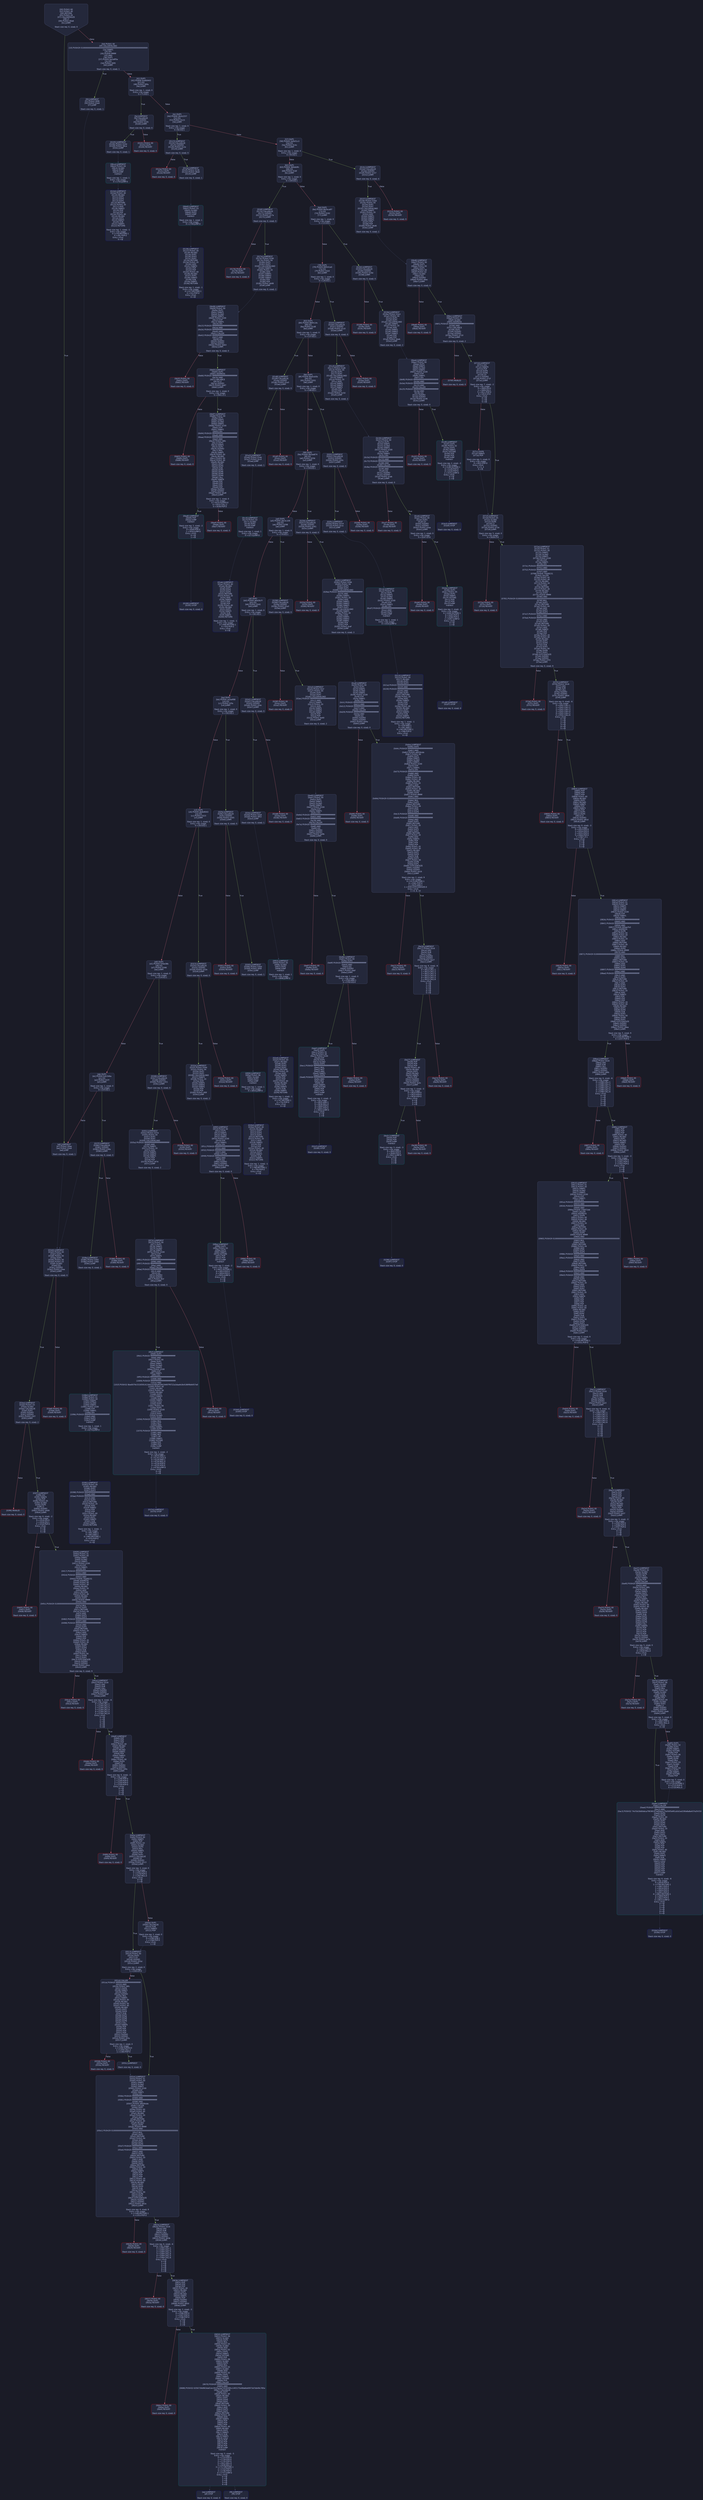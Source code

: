 digraph G {
    node [shape=box, style="filled, rounded", color="#565f89", fontcolor="#c0caf5", fontname="Helvetica", fillcolor="#24283b"];
    edge [color="#414868", fontcolor="#c0caf5", fontname="Helvetica"];
    bgcolor="#1a1b26";
    0 [ label = "[00] PUSH1 60
[02] PUSH1 40
[04] MSTORE
[05] PUSH1 04
[07] CALLDATASIZE
[08] LT
[09] PUSH2 00e6
[0c] JUMPI

Stack size req: 0, sizeΔ: 0
" shape = invhouse]
    1 [ label = "[0d] PUSH1 00
[0f] CALLDATALOAD
[10] PUSH29 0100000000000000000000000000000000000000000000000000000000
[2e] SWAP1
[2f] DIV
[30] PUSH4 ffffffff
[35] AND
[36] DUP1
[37] PUSH4 0a1e9f5e
[3c] EQ
[3d] PUSH2 00f0
[40] JUMPI

Stack size req: 0, sizeΔ: 1
"]
    2 [ label = "[41] DUP1
[42] PUSH4 0cb60443
[47] EQ
[48] PUSH2 00fa
[4b] JUMPI

Stack size req: 1, sizeΔ: 0
Entry->Op usage:
	0->71:EQ:1
"]
    3 [ label = "[4c] DUP1
[4d] PUSH4 26cb2257
[52] EQ
[53] PUSH2 0123
[56] JUMPI

Stack size req: 1, sizeΔ: 0
Entry->Op usage:
	0->82:EQ:1
"]
    4 [ label = "[57] DUP1
[58] PUSH4 2a5b51c3
[5d] EQ
[5e] PUSH2 014c
[61] JUMPI

Stack size req: 1, sizeΔ: 0
Entry->Op usage:
	0->93:EQ:1
"]
    5 [ label = "[62] DUP1
[63] PUSH4 384db9fc
[68] EQ
[69] PUSH2 016f
[6c] JUMPI

Stack size req: 1, sizeΔ: 0
Entry->Op usage:
	0->104:EQ:1
"]
    6 [ label = "[6d] DUP1
[6e] PUSH4 662bca97
[73] EQ
[74] PUSH2 0192
[77] JUMPI

Stack size req: 1, sizeΔ: 0
Entry->Op usage:
	0->115:EQ:1
"]
    7 [ label = "[78] DUP1
[79] PUSH4 6f6541e0
[7e] EQ
[7f] PUSH2 01b5
[82] JUMPI

Stack size req: 1, sizeΔ: 0
Entry->Op usage:
	0->126:EQ:1
"]
    8 [ label = "[83] DUP1
[84] PUSH4 880fc14c
[89] EQ
[8a] PUSH2 01d8
[8d] JUMPI

Stack size req: 1, sizeΔ: 0
Entry->Op usage:
	0->137:EQ:1
"]
    9 [ label = "[8e] DUP1
[8f] PUSH4 8da5cb5b
[94] EQ
[95] PUSH2 0201
[98] JUMPI

Stack size req: 1, sizeΔ: 0
Entry->Op usage:
	0->148:EQ:1
"]
    10 [ label = "[99] DUP1
[9a] PUSH4 992ee874
[9f] EQ
[a0] PUSH2 0256
[a3] JUMPI

Stack size req: 1, sizeΔ: 0
Entry->Op usage:
	0->159:EQ:1
"]
    11 [ label = "[a4] DUP1
[a5] PUSH4 a923c109
[aa] EQ
[ab] PUSH2 0298
[ae] JUMPI

Stack size req: 1, sizeΔ: 0
Entry->Op usage:
	0->170:EQ:1
"]
    12 [ label = "[af] DUP1
[b0] PUSH4 afbd3b7f
[b5] EQ
[b6] PUSH2 02d1
[b9] JUMPI

Stack size req: 1, sizeΔ: 0
Entry->Op usage:
	0->181:EQ:1
"]
    13 [ label = "[ba] DUP1
[bb] PUSH4 c42edf88
[c0] EQ
[c1] PUSH2 02fa
[c4] JUMPI

Stack size req: 1, sizeΔ: 0
Entry->Op usage:
	0->192:EQ:1
"]
    14 [ label = "[c5] DUP1
[c6] PUSH4 db8e9043
[cb] EQ
[cc] PUSH2 0323
[cf] JUMPI

Stack size req: 1, sizeΔ: 0
Entry->Op usage:
	0->203:EQ:1
"]
    15 [ label = "[d0] DUP1
[d1] PUSH4 f2fde38b
[d6] EQ
[d7] PUSH2 0346
[da] JUMPI

Stack size req: 1, sizeΔ: 0
Entry->Op usage:
	0->214:EQ:1
"]
    16 [ label = "[db] DUP1
[dc] PUSH4 fc0c546a
[e1] EQ
[e2] PUSH2 037f
[e5] JUMPI

Stack size req: 1, sizeΔ: 0
Entry->Op usage:
	0->225:EQ:1
"]
    17 [ label = "[e6] JUMPDEST
[e7] PUSH2 00ee
[ea] PUSH2 03d4
[ed] JUMP

Stack size req: 0, sizeΔ: 1
"]
    18 [ label = "[ee] JUMPDEST
[ef] STOP

Stack size req: 0, sizeΔ: 0
" color = "darkblue"]
    19 [ label = "[f0] JUMPDEST
[f1] PUSH2 00f8
[f4] PUSH2 03d4
[f7] JUMP

Stack size req: 0, sizeΔ: 1
"]
    20 [ label = "[f8] JUMPDEST
[f9] STOP

Stack size req: 0, sizeΔ: 0
" color = "darkblue"]
    21 [ label = "[fa] JUMPDEST
[fb] CALLVALUE
[fc] ISZERO
[fd] PUSH2 0105
[0100] JUMPI

Stack size req: 0, sizeΔ: 0
"]
    22 [ label = "[0101] PUSH1 00
[0103] DUP1
[0104] REVERT

Stack size req: 0, sizeΔ: 0
" color = "red"]
    23 [ label = "[0105] JUMPDEST
[0106] PUSH2 010d
[0109] PUSH2 06ca
[010c] JUMP

Stack size req: 0, sizeΔ: 1
"]
    24 [ label = "[010d] JUMPDEST
[010e] PUSH1 40
[0110] MLOAD
[0111] DUP1
[0112] DUP3
[0113] DUP2
[0114] MSTORE
[0115] PUSH1 20
[0117] ADD
[0118] SWAP2
[0119] POP
[011a] POP
[011b] PUSH1 40
[011d] MLOAD
[011e] DUP1
[011f] SWAP2
[0120] SUB
[0121] SWAP1
[0122] RETURN

Stack size req: 1, sizeΔ: -1
Entry->Op usage:
	0->276:MSTORE:1
	0->281:POP:0
Entry->Exit:
	0->😵
" color = "darkblue"]
    25 [ label = "[0123] JUMPDEST
[0124] CALLVALUE
[0125] ISZERO
[0126] PUSH2 012e
[0129] JUMPI

Stack size req: 0, sizeΔ: 0
"]
    26 [ label = "[012a] PUSH1 00
[012c] DUP1
[012d] REVERT

Stack size req: 0, sizeΔ: 0
" color = "red"]
    27 [ label = "[012e] JUMPDEST
[012f] PUSH2 0136
[0132] PUSH2 06d0
[0135] JUMP

Stack size req: 0, sizeΔ: 1
"]
    28 [ label = "[0136] JUMPDEST
[0137] PUSH1 40
[0139] MLOAD
[013a] DUP1
[013b] DUP3
[013c] DUP2
[013d] MSTORE
[013e] PUSH1 20
[0140] ADD
[0141] SWAP2
[0142] POP
[0143] POP
[0144] PUSH1 40
[0146] MLOAD
[0147] DUP1
[0148] SWAP2
[0149] SUB
[014a] SWAP1
[014b] RETURN

Stack size req: 1, sizeΔ: -1
Entry->Op usage:
	0->317:MSTORE:1
	0->322:POP:0
Entry->Exit:
	0->😵
" color = "darkblue"]
    29 [ label = "[014c] JUMPDEST
[014d] CALLVALUE
[014e] ISZERO
[014f] PUSH2 0157
[0152] JUMPI

Stack size req: 0, sizeΔ: 0
"]
    30 [ label = "[0153] PUSH1 00
[0155] DUP1
[0156] REVERT

Stack size req: 0, sizeΔ: 0
" color = "red"]
    31 [ label = "[0157] JUMPDEST
[0158] PUSH2 016d
[015b] PUSH1 04
[015d] DUP1
[015e] DUP1
[015f] CALLDATALOAD
[0160] SWAP1
[0161] PUSH1 20
[0163] ADD
[0164] SWAP1
[0165] SWAP2
[0166] SWAP1
[0167] POP
[0168] POP
[0169] PUSH2 06d6
[016c] JUMP

Stack size req: 0, sizeΔ: 2
"]
    32 [ label = "[016d] JUMPDEST
[016e] STOP

Stack size req: 0, sizeΔ: 0
" color = "darkblue"]
    33 [ label = "[016f] JUMPDEST
[0170] CALLVALUE
[0171] ISZERO
[0172] PUSH2 017a
[0175] JUMPI

Stack size req: 0, sizeΔ: 0
"]
    34 [ label = "[0176] PUSH1 00
[0178] DUP1
[0179] REVERT

Stack size req: 0, sizeΔ: 0
" color = "red"]
    35 [ label = "[017a] JUMPDEST
[017b] PUSH2 0190
[017e] PUSH1 04
[0180] DUP1
[0181] DUP1
[0182] CALLDATALOAD
[0183] SWAP1
[0184] PUSH1 20
[0186] ADD
[0187] SWAP1
[0188] SWAP2
[0189] SWAP1
[018a] POP
[018b] POP
[018c] PUSH2 0b08
[018f] JUMP

Stack size req: 0, sizeΔ: 2
"]
    36 [ label = "[0190] JUMPDEST
[0191] STOP

Stack size req: 0, sizeΔ: 0
" color = "darkblue"]
    37 [ label = "[0192] JUMPDEST
[0193] CALLVALUE
[0194] ISZERO
[0195] PUSH2 019d
[0198] JUMPI

Stack size req: 0, sizeΔ: 0
"]
    38 [ label = "[0199] PUSH1 00
[019b] DUP1
[019c] REVERT

Stack size req: 0, sizeΔ: 0
" color = "red"]
    39 [ label = "[019d] JUMPDEST
[019e] PUSH2 01b3
[01a1] PUSH1 04
[01a3] DUP1
[01a4] DUP1
[01a5] CALLDATALOAD
[01a6] SWAP1
[01a7] PUSH1 20
[01a9] ADD
[01aa] SWAP1
[01ab] SWAP2
[01ac] SWAP1
[01ad] POP
[01ae] POP
[01af] PUSH2 0beb
[01b2] JUMP

Stack size req: 0, sizeΔ: 2
"]
    40 [ label = "[01b3] JUMPDEST
[01b4] STOP

Stack size req: 0, sizeΔ: 0
" color = "darkblue"]
    41 [ label = "[01b5] JUMPDEST
[01b6] CALLVALUE
[01b7] ISZERO
[01b8] PUSH2 01c0
[01bb] JUMPI

Stack size req: 0, sizeΔ: 0
"]
    42 [ label = "[01bc] PUSH1 00
[01be] DUP1
[01bf] REVERT

Stack size req: 0, sizeΔ: 0
" color = "red"]
    43 [ label = "[01c0] JUMPDEST
[01c1] PUSH2 01d6
[01c4] PUSH1 04
[01c6] DUP1
[01c7] DUP1
[01c8] CALLDATALOAD
[01c9] SWAP1
[01ca] PUSH1 20
[01cc] ADD
[01cd] SWAP1
[01ce] SWAP2
[01cf] SWAP1
[01d0] POP
[01d1] POP
[01d2] PUSH2 0c50
[01d5] JUMP

Stack size req: 0, sizeΔ: 2
"]
    44 [ label = "[01d6] JUMPDEST
[01d7] STOP

Stack size req: 0, sizeΔ: 0
" color = "darkblue"]
    45 [ label = "[01d8] JUMPDEST
[01d9] CALLVALUE
[01da] ISZERO
[01db] PUSH2 01e3
[01de] JUMPI

Stack size req: 0, sizeΔ: 0
"]
    46 [ label = "[01df] PUSH1 00
[01e1] DUP1
[01e2] REVERT

Stack size req: 0, sizeΔ: 0
" color = "red"]
    47 [ label = "[01e3] JUMPDEST
[01e4] PUSH2 01eb
[01e7] PUSH2 0cc4
[01ea] JUMP

Stack size req: 0, sizeΔ: 1
"]
    48 [ label = "[01eb] JUMPDEST
[01ec] PUSH1 40
[01ee] MLOAD
[01ef] DUP1
[01f0] DUP3
[01f1] DUP2
[01f2] MSTORE
[01f3] PUSH1 20
[01f5] ADD
[01f6] SWAP2
[01f7] POP
[01f8] POP
[01f9] PUSH1 40
[01fb] MLOAD
[01fc] DUP1
[01fd] SWAP2
[01fe] SUB
[01ff] SWAP1
[0200] RETURN

Stack size req: 1, sizeΔ: -1
Entry->Op usage:
	0->498:MSTORE:1
	0->503:POP:0
Entry->Exit:
	0->😵
" color = "darkblue"]
    49 [ label = "[0201] JUMPDEST
[0202] CALLVALUE
[0203] ISZERO
[0204] PUSH2 020c
[0207] JUMPI

Stack size req: 0, sizeΔ: 0
"]
    50 [ label = "[0208] PUSH1 00
[020a] DUP1
[020b] REVERT

Stack size req: 0, sizeΔ: 0
" color = "red"]
    51 [ label = "[020c] JUMPDEST
[020d] PUSH2 0214
[0210] PUSH2 0cca
[0213] JUMP

Stack size req: 0, sizeΔ: 1
"]
    52 [ label = "[0214] JUMPDEST
[0215] PUSH1 40
[0217] MLOAD
[0218] DUP1
[0219] DUP3
[021a] PUSH20 ffffffffffffffffffffffffffffffffffffffff
[022f] AND
[0230] PUSH20 ffffffffffffffffffffffffffffffffffffffff
[0245] AND
[0246] DUP2
[0247] MSTORE
[0248] PUSH1 20
[024a] ADD
[024b] SWAP2
[024c] POP
[024d] POP
[024e] PUSH1 40
[0250] MLOAD
[0251] DUP1
[0252] SWAP2
[0253] SUB
[0254] SWAP1
[0255] RETURN

Stack size req: 1, sizeΔ: -1
Entry->Op usage:
	0->559:AND:1
	0->581:AND:1
	0->583:MSTORE:1
	0->588:POP:0
Entry->Exit:
	0->😵
" color = "darkblue"]
    53 [ label = "[0256] JUMPDEST
[0257] CALLVALUE
[0258] ISZERO
[0259] PUSH2 0261
[025c] JUMPI

Stack size req: 0, sizeΔ: 0
"]
    54 [ label = "[025d] PUSH1 00
[025f] DUP1
[0260] REVERT

Stack size req: 0, sizeΔ: 0
" color = "red"]
    55 [ label = "[0261] JUMPDEST
[0262] PUSH2 0296
[0265] PUSH1 04
[0267] DUP1
[0268] DUP1
[0269] CALLDATALOAD
[026a] PUSH20 ffffffffffffffffffffffffffffffffffffffff
[027f] AND
[0280] SWAP1
[0281] PUSH1 20
[0283] ADD
[0284] SWAP1
[0285] SWAP2
[0286] SWAP1
[0287] DUP1
[0288] CALLDATALOAD
[0289] SWAP1
[028a] PUSH1 20
[028c] ADD
[028d] SWAP1
[028e] SWAP2
[028f] SWAP1
[0290] POP
[0291] POP
[0292] PUSH2 0cef
[0295] JUMP

Stack size req: 0, sizeΔ: 3
"]
    56 [ label = "[0296] JUMPDEST
[0297] STOP

Stack size req: 0, sizeΔ: 0
" color = "darkblue"]
    57 [ label = "[0298] JUMPDEST
[0299] CALLVALUE
[029a] ISZERO
[029b] PUSH2 02a3
[029e] JUMPI

Stack size req: 0, sizeΔ: 0
"]
    58 [ label = "[029f] PUSH1 00
[02a1] DUP1
[02a2] REVERT

Stack size req: 0, sizeΔ: 0
" color = "red"]
    59 [ label = "[02a3] JUMPDEST
[02a4] PUSH2 02cf
[02a7] PUSH1 04
[02a9] DUP1
[02aa] DUP1
[02ab] CALLDATALOAD
[02ac] PUSH20 ffffffffffffffffffffffffffffffffffffffff
[02c1] AND
[02c2] SWAP1
[02c3] PUSH1 20
[02c5] ADD
[02c6] SWAP1
[02c7] SWAP2
[02c8] SWAP1
[02c9] POP
[02ca] POP
[02cb] PUSH2 0e40
[02ce] JUMP

Stack size req: 0, sizeΔ: 2
"]
    60 [ label = "[02cf] JUMPDEST
[02d0] STOP

Stack size req: 0, sizeΔ: 0
" color = "darkblue"]
    61 [ label = "[02d1] JUMPDEST
[02d2] CALLVALUE
[02d3] ISZERO
[02d4] PUSH2 02dc
[02d7] JUMPI

Stack size req: 0, sizeΔ: 0
"]
    62 [ label = "[02d8] PUSH1 00
[02da] DUP1
[02db] REVERT

Stack size req: 0, sizeΔ: 0
" color = "red"]
    63 [ label = "[02dc] JUMPDEST
[02dd] PUSH2 02e4
[02e0] PUSH2 0f03
[02e3] JUMP

Stack size req: 0, sizeΔ: 1
"]
    64 [ label = "[02e4] JUMPDEST
[02e5] PUSH1 40
[02e7] MLOAD
[02e8] DUP1
[02e9] DUP3
[02ea] DUP2
[02eb] MSTORE
[02ec] PUSH1 20
[02ee] ADD
[02ef] SWAP2
[02f0] POP
[02f1] POP
[02f2] PUSH1 40
[02f4] MLOAD
[02f5] DUP1
[02f6] SWAP2
[02f7] SUB
[02f8] SWAP1
[02f9] RETURN

Stack size req: 1, sizeΔ: -1
Entry->Op usage:
	0->747:MSTORE:1
	0->752:POP:0
Entry->Exit:
	0->😵
" color = "darkblue"]
    65 [ label = "[02fa] JUMPDEST
[02fb] CALLVALUE
[02fc] ISZERO
[02fd] PUSH2 0305
[0300] JUMPI

Stack size req: 0, sizeΔ: 0
"]
    66 [ label = "[0301] PUSH1 00
[0303] DUP1
[0304] REVERT

Stack size req: 0, sizeΔ: 0
" color = "red"]
    67 [ label = "[0305] JUMPDEST
[0306] PUSH2 030d
[0309] PUSH2 0f09
[030c] JUMP

Stack size req: 0, sizeΔ: 1
"]
    68 [ label = "[030d] JUMPDEST
[030e] PUSH1 40
[0310] MLOAD
[0311] DUP1
[0312] DUP3
[0313] DUP2
[0314] MSTORE
[0315] PUSH1 20
[0317] ADD
[0318] SWAP2
[0319] POP
[031a] POP
[031b] PUSH1 40
[031d] MLOAD
[031e] DUP1
[031f] SWAP2
[0320] SUB
[0321] SWAP1
[0322] RETURN

Stack size req: 1, sizeΔ: -1
Entry->Op usage:
	0->788:MSTORE:1
	0->793:POP:0
Entry->Exit:
	0->😵
" color = "darkblue"]
    69 [ label = "[0323] JUMPDEST
[0324] CALLVALUE
[0325] ISZERO
[0326] PUSH2 032e
[0329] JUMPI

Stack size req: 0, sizeΔ: 0
"]
    70 [ label = "[032a] PUSH1 00
[032c] DUP1
[032d] REVERT

Stack size req: 0, sizeΔ: 0
" color = "red"]
    71 [ label = "[032e] JUMPDEST
[032f] PUSH2 0344
[0332] PUSH1 04
[0334] DUP1
[0335] DUP1
[0336] CALLDATALOAD
[0337] SWAP1
[0338] PUSH1 20
[033a] ADD
[033b] SWAP1
[033c] SWAP2
[033d] SWAP1
[033e] POP
[033f] POP
[0340] PUSH2 0f0f
[0343] JUMP

Stack size req: 0, sizeΔ: 2
"]
    72 [ label = "[0344] JUMPDEST
[0345] STOP

Stack size req: 0, sizeΔ: 0
" color = "darkblue"]
    73 [ label = "[0346] JUMPDEST
[0347] CALLVALUE
[0348] ISZERO
[0349] PUSH2 0351
[034c] JUMPI

Stack size req: 0, sizeΔ: 0
"]
    74 [ label = "[034d] PUSH1 00
[034f] DUP1
[0350] REVERT

Stack size req: 0, sizeΔ: 0
" color = "red"]
    75 [ label = "[0351] JUMPDEST
[0352] PUSH2 037d
[0355] PUSH1 04
[0357] DUP1
[0358] DUP1
[0359] CALLDATALOAD
[035a] PUSH20 ffffffffffffffffffffffffffffffffffffffff
[036f] AND
[0370] SWAP1
[0371] PUSH1 20
[0373] ADD
[0374] SWAP1
[0375] SWAP2
[0376] SWAP1
[0377] POP
[0378] POP
[0379] PUSH2 0f74
[037c] JUMP

Stack size req: 0, sizeΔ: 2
"]
    76 [ label = "[037d] JUMPDEST
[037e] STOP

Stack size req: 0, sizeΔ: 0
" color = "darkblue"]
    77 [ label = "[037f] JUMPDEST
[0380] CALLVALUE
[0381] ISZERO
[0382] PUSH2 038a
[0385] JUMPI

Stack size req: 0, sizeΔ: 0
"]
    78 [ label = "[0386] PUSH1 00
[0388] DUP1
[0389] REVERT

Stack size req: 0, sizeΔ: 0
" color = "red"]
    79 [ label = "[038a] JUMPDEST
[038b] PUSH2 0392
[038e] PUSH2 108d
[0391] JUMP

Stack size req: 0, sizeΔ: 1
"]
    80 [ label = "[0392] JUMPDEST
[0393] PUSH1 40
[0395] MLOAD
[0396] DUP1
[0397] DUP3
[0398] PUSH20 ffffffffffffffffffffffffffffffffffffffff
[03ad] AND
[03ae] PUSH20 ffffffffffffffffffffffffffffffffffffffff
[03c3] AND
[03c4] DUP2
[03c5] MSTORE
[03c6] PUSH1 20
[03c8] ADD
[03c9] SWAP2
[03ca] POP
[03cb] POP
[03cc] PUSH1 40
[03ce] MLOAD
[03cf] DUP1
[03d0] SWAP2
[03d1] SUB
[03d2] SWAP1
[03d3] RETURN

Stack size req: 1, sizeΔ: -1
Entry->Op usage:
	0->941:AND:1
	0->963:AND:1
	0->965:MSTORE:1
	0->970:POP:0
Entry->Exit:
	0->😵
" color = "darkblue"]
    81 [ label = "[03d4] JUMPDEST
[03d5] PUSH1 00
[03d7] DUP1
[03d8] PUSH1 00
[03da] DUP1
[03db] PUSH1 00
[03dd] PUSH1 03
[03df] SLOAD
[03e0] EQ
[03e1] ISZERO
[03e2] PUSH2 03ea
[03e5] JUMPI

Stack size req: 0, sizeΔ: 4
"]
    82 [ label = "[03e6] PUSH1 00
[03e8] DUP1
[03e9] REVERT

Stack size req: 0, sizeΔ: 0
" color = "red"]
    83 [ label = "[03ea] JUMPDEST
[03eb] PUSH1 03
[03ed] SLOAD
[03ee] CALLVALUE
[03ef] DUP2
[03f0] ISZERO
[03f1] ISZERO
[03f2] PUSH2 03f7
[03f5] JUMPI

Stack size req: 0, sizeΔ: 2
"]
    84 [ label = "[03f6] INVALID

Stack size req: 0, sizeΔ: 0
" color = "red"]
    85 [ label = "[03f7] JUMPDEST
[03f8] DIV
[03f9] SWAP4
[03fa] POP
[03fb] PUSH1 05
[03fd] SLOAD
[03fe] DUP5
[03ff] LT
[0400] ISZERO
[0401] PUSH2 0409
[0404] JUMPI

Stack size req: 6, sizeΔ: -2
Entry->Op usage:
	0->1016:DIV:0
	1->1016:DIV:1
	5->1018:POP:0
Entry->Exit:
	0->😵
	1->😵
	5->😵
"]
    86 [ label = "[0405] PUSH1 00
[0407] DUP1
[0408] REVERT

Stack size req: 0, sizeΔ: 0
" color = "red"]
    87 [ label = "[0409] JUMPDEST
[040a] PUSH1 01
[040c] PUSH1 00
[040e] SWAP1
[040f] SLOAD
[0410] SWAP1
[0411] PUSH2 0100
[0414] EXP
[0415] SWAP1
[0416] DIV
[0417] PUSH20 ffffffffffffffffffffffffffffffffffffffff
[042c] AND
[042d] PUSH20 ffffffffffffffffffffffffffffffffffffffff
[0442] AND
[0443] PUSH4 70a08231
[0448] ADDRESS
[0449] PUSH1 00
[044b] PUSH1 40
[044d] MLOAD
[044e] PUSH1 20
[0450] ADD
[0451] MSTORE
[0452] PUSH1 40
[0454] MLOAD
[0455] DUP3
[0456] PUSH4 ffffffff
[045b] AND
[045c] PUSH29 0100000000000000000000000000000000000000000000000000000000
[047a] MUL
[047b] DUP2
[047c] MSTORE
[047d] PUSH1 04
[047f] ADD
[0480] DUP1
[0481] DUP3
[0482] PUSH20 ffffffffffffffffffffffffffffffffffffffff
[0497] AND
[0498] PUSH20 ffffffffffffffffffffffffffffffffffffffff
[04ad] AND
[04ae] DUP2
[04af] MSTORE
[04b0] PUSH1 20
[04b2] ADD
[04b3] SWAP2
[04b4] POP
[04b5] POP
[04b6] PUSH1 20
[04b8] PUSH1 40
[04ba] MLOAD
[04bb] DUP1
[04bc] DUP4
[04bd] SUB
[04be] DUP2
[04bf] PUSH1 00
[04c1] DUP8
[04c2] DUP1
[04c3] EXTCODESIZE
[04c4] ISZERO
[04c5] ISZERO
[04c6] PUSH2 04ce
[04c9] JUMPI

Stack size req: 0, sizeΔ: 9
"]
    88 [ label = "[04ca] PUSH1 00
[04cc] DUP1
[04cd] REVERT

Stack size req: 0, sizeΔ: 0
" color = "red"]
    89 [ label = "[04ce] JUMPDEST
[04cf] PUSH2 02c6
[04d2] GAS
[04d3] SUB
[04d4] CALL
[04d5] ISZERO
[04d6] ISZERO
[04d7] PUSH2 04df
[04da] JUMPI

Stack size req: 6, sizeΔ: -6
Entry->Op usage:
	0->1236:CALL:1
	1->1236:CALL:2
	2->1236:CALL:3
	3->1236:CALL:4
	4->1236:CALL:5
	5->1236:CALL:6
Entry->Exit:
	0->😵
	1->😵
	2->😵
	3->😵
	4->😵
	5->😵
"]
    90 [ label = "[04db] PUSH1 00
[04dd] DUP1
[04de] REVERT

Stack size req: 0, sizeΔ: 0
" color = "red"]
    91 [ label = "[04df] JUMPDEST
[04e0] POP
[04e1] POP
[04e2] POP
[04e3] PUSH1 40
[04e5] MLOAD
[04e6] DUP1
[04e7] MLOAD
[04e8] SWAP1
[04e9] POP
[04ea] SWAP3
[04eb] POP
[04ec] PUSH1 00
[04ee] DUP4
[04ef] GT
[04f0] ISZERO
[04f1] ISZERO
[04f2] PUSH2 04fa
[04f5] JUMPI

Stack size req: 6, sizeΔ: -3
Entry->Op usage:
	0->1248:POP:0
	1->1249:POP:0
	2->1250:POP:0
	5->1259:POP:0
Entry->Exit:
	0->😵
	1->😵
	2->😵
	5->😵
"]
    92 [ label = "[04f6] PUSH1 00
[04f8] DUP1
[04f9] REVERT

Stack size req: 0, sizeΔ: 0
" color = "red"]
    93 [ label = "[04fa] JUMPDEST
[04fb] PUSH1 00
[04fd] SWAP2
[04fe] POP
[04ff] PUSH1 03
[0501] SLOAD
[0502] DUP4
[0503] MUL
[0504] SWAP1
[0505] POP
[0506] DUP1
[0507] CALLVALUE
[0508] GT
[0509] ISZERO
[050a] PUSH2 0513
[050d] JUMPI

Stack size req: 3, sizeΔ: 0
Entry->Op usage:
	0->1285:POP:0
	1->1278:POP:0
	2->1283:MUL:0
Entry->Exit:
	0->😵
	1->😵
"]
    94 [ label = "[050e] DUP1
[050f] CALLVALUE
[0510] SUB
[0511] SWAP2
[0512] POP

Stack size req: 2, sizeΔ: 0
Entry->Op usage:
	0->1296:SUB:1
	1->1298:POP:0
Entry->Exit:
	1->😵
"]
    95 [ label = "[0513] JUMPDEST
[0514] PUSH1 00
[0516] DUP3
[0517] GT
[0518] ISZERO
[0519] PUSH2 055d
[051c] JUMPI

Stack size req: 2, sizeΔ: 0
Entry->Op usage:
	1->1303:GT:0
"]
    96 [ label = "[051d] CALLER
[051e] PUSH20 ffffffffffffffffffffffffffffffffffffffff
[0533] AND
[0534] PUSH2 08fc
[0537] DUP4
[0538] SWAP1
[0539] DUP2
[053a] ISZERO
[053b] MUL
[053c] SWAP1
[053d] PUSH1 40
[053f] MLOAD
[0540] PUSH1 00
[0542] PUSH1 40
[0544] MLOAD
[0545] DUP1
[0546] DUP4
[0547] SUB
[0548] DUP2
[0549] DUP6
[054a] DUP9
[054b] DUP9
[054c] CALL
[054d] SWAP4
[054e] POP
[054f] POP
[0550] POP
[0551] POP
[0552] ISZERO
[0553] ISZERO
[0554] PUSH2 055c
[0557] JUMPI

Stack size req: 2, sizeΔ: 0
Entry->Op usage:
	1->1338:ISZERO:0
	1->1356:CALL:2
	1->1360:POP:0
"]
    97 [ label = "[0558] PUSH1 00
[055a] DUP1
[055b] REVERT

Stack size req: 0, sizeΔ: 0
" color = "red"]
    98 [ label = "[055c] JUMPDEST

Stack size req: 0, sizeΔ: 0
"]
    99 [ label = "[055d] JUMPDEST
[055e] PUSH1 01
[0560] PUSH1 00
[0562] SWAP1
[0563] SLOAD
[0564] SWAP1
[0565] PUSH2 0100
[0568] EXP
[0569] SWAP1
[056a] DIV
[056b] PUSH20 ffffffffffffffffffffffffffffffffffffffff
[0580] AND
[0581] PUSH20 ffffffffffffffffffffffffffffffffffffffff
[0596] AND
[0597] PUSH4 a9059cbb
[059c] CALLER
[059d] DUP7
[059e] PUSH1 00
[05a0] PUSH1 40
[05a2] MLOAD
[05a3] PUSH1 20
[05a5] ADD
[05a6] MSTORE
[05a7] PUSH1 40
[05a9] MLOAD
[05aa] DUP4
[05ab] PUSH4 ffffffff
[05b0] AND
[05b1] PUSH29 0100000000000000000000000000000000000000000000000000000000
[05cf] MUL
[05d0] DUP2
[05d1] MSTORE
[05d2] PUSH1 04
[05d4] ADD
[05d5] DUP1
[05d6] DUP4
[05d7] PUSH20 ffffffffffffffffffffffffffffffffffffffff
[05ec] AND
[05ed] PUSH20 ffffffffffffffffffffffffffffffffffffffff
[0602] AND
[0603] DUP2
[0604] MSTORE
[0605] PUSH1 20
[0607] ADD
[0608] DUP3
[0609] DUP2
[060a] MSTORE
[060b] PUSH1 20
[060d] ADD
[060e] SWAP3
[060f] POP
[0610] POP
[0611] POP
[0612] PUSH1 20
[0614] PUSH1 40
[0616] MLOAD
[0617] DUP1
[0618] DUP4
[0619] SUB
[061a] DUP2
[061b] PUSH1 00
[061d] DUP8
[061e] DUP1
[061f] EXTCODESIZE
[0620] ISZERO
[0621] ISZERO
[0622] PUSH2 062a
[0625] JUMPI

Stack size req: 4, sizeΔ: 9
Entry->Op usage:
	3->1546:MSTORE:1
	3->1553:POP:0
"]
    100 [ label = "[0626] PUSH1 00
[0628] DUP1
[0629] REVERT

Stack size req: 0, sizeΔ: 0
" color = "red"]
    101 [ label = "[062a] JUMPDEST
[062b] PUSH2 02c6
[062e] GAS
[062f] SUB
[0630] CALL
[0631] ISZERO
[0632] ISZERO
[0633] PUSH2 063b
[0636] JUMPI

Stack size req: 6, sizeΔ: -6
Entry->Op usage:
	0->1584:CALL:1
	1->1584:CALL:2
	2->1584:CALL:3
	3->1584:CALL:4
	4->1584:CALL:5
	5->1584:CALL:6
Entry->Exit:
	0->😵
	1->😵
	2->😵
	3->😵
	4->😵
	5->😵
"]
    102 [ label = "[0637] PUSH1 00
[0639] DUP1
[063a] REVERT

Stack size req: 0, sizeΔ: 0
" color = "red"]
    103 [ label = "[063b] JUMPDEST
[063c] POP
[063d] POP
[063e] POP
[063f] PUSH1 40
[0641] MLOAD
[0642] DUP1
[0643] MLOAD
[0644] SWAP1
[0645] POP
[0646] ISZERO
[0647] ISZERO
[0648] PUSH2 0650
[064b] JUMPI

Stack size req: 3, sizeΔ: -3
Entry->Op usage:
	0->1596:POP:0
	1->1597:POP:0
	2->1598:POP:0
Entry->Exit:
	0->😵
	1->😵
	2->😵
"]
    104 [ label = "[064c] PUSH1 00
[064e] DUP1
[064f] REVERT

Stack size req: 0, sizeΔ: 0
" color = "red"]
    105 [ label = "[0650] JUMPDEST
[0651] PUSH1 06
[0653] SLOAD
[0654] DUP5
[0655] MUL
[0656] PUSH1 03
[0658] SLOAD
[0659] ADD
[065a] PUSH1 03
[065c] DUP2
[065d] SWAP1
[065e] SSTORE
[065f] POP
[0660] PUSH1 06
[0662] SLOAD
[0663] DUP5
[0664] MUL
[0665] PUSH1 02
[0667] SLOAD
[0668] ADD
[0669] PUSH1 02
[066b] DUP2
[066c] SWAP1
[066d] SSTORE
[066e] POP
[066f] CALLER
[0670] PUSH20 ffffffffffffffffffffffffffffffffffffffff
[0685] AND
[0686] PUSH32 6356739d963da01dc3533acba7203430fcc14f2175d48a8dd0973d7db49c785e
[06a7] CALLVALUE
[06a8] DUP7
[06a9] PUSH1 40
[06ab] MLOAD
[06ac] DUP1
[06ad] DUP4
[06ae] DUP2
[06af] MSTORE
[06b0] PUSH1 20
[06b2] ADD
[06b3] DUP3
[06b4] DUP2
[06b5] MSTORE
[06b6] PUSH1 20
[06b8] ADD
[06b9] SWAP3
[06ba] POP
[06bb] POP
[06bc] POP
[06bd] PUSH1 40
[06bf] MLOAD
[06c0] DUP1
[06c1] SWAP2
[06c2] SUB
[06c3] SWAP1
[06c4] LOG2
[06c5] POP
[06c6] POP
[06c7] POP
[06c8] POP
[06c9] JUMP
Indirect!

Stack size req: 5, sizeΔ: -5
Entry->Op usage:
	0->1733:POP:0
	1->1734:POP:0
	2->1735:POP:0
	3->1621:MUL:0
	3->1636:MUL:0
	3->1717:MSTORE:1
	3->1724:POP:0
	3->1736:POP:0
	4->1737:JUMP:0
Entry->Exit:
	0->😵
	1->😵
	2->😵
	3->😵
	4->😵
" color = "teal"]
    106 [ label = "[06ca] JUMPDEST
[06cb] PUSH1 04
[06cd] SLOAD
[06ce] DUP2
[06cf] JUMP
Indirect!

Stack size req: 1, sizeΔ: 1
Entry->Op usage:
	0->1743:JUMP:0
" color = "teal"]
    107 [ label = "[06d0] JUMPDEST
[06d1] PUSH1 03
[06d3] SLOAD
[06d4] DUP2
[06d5] JUMP
Indirect!

Stack size req: 1, sizeΔ: 1
Entry->Op usage:
	0->1749:JUMP:0
" color = "teal"]
    108 [ label = "[06d6] JUMPDEST
[06d7] PUSH1 00
[06d9] DUP1
[06da] PUSH1 00
[06dc] DUP1
[06dd] PUSH1 00
[06df] PUSH1 02
[06e1] SLOAD
[06e2] EQ
[06e3] ISZERO
[06e4] PUSH2 06ec
[06e7] JUMPI

Stack size req: 0, sizeΔ: 4
"]
    109 [ label = "[06e8] PUSH1 00
[06ea] DUP1
[06eb] REVERT

Stack size req: 0, sizeΔ: 0
" color = "red"]
    110 [ label = "[06ec] JUMPDEST
[06ed] PUSH1 02
[06ef] SLOAD
[06f0] ADDRESS
[06f1] PUSH20 ffffffffffffffffffffffffffffffffffffffff
[0706] AND
[0707] BALANCE
[0708] DUP2
[0709] ISZERO
[070a] ISZERO
[070b] PUSH2 0710
[070e] JUMPI

Stack size req: 0, sizeΔ: 2
"]
    111 [ label = "[070f] INVALID

Stack size req: 0, sizeΔ: 0
" color = "red"]
    112 [ label = "[0710] JUMPDEST
[0711] DIV
[0712] SWAP4
[0713] POP
[0714] DUP4
[0715] DUP6
[0716] GT
[0717] ISZERO
[0718] PUSH2 071f
[071b] JUMPI

Stack size req: 7, sizeΔ: -2
Entry->Op usage:
	0->1809:DIV:0
	1->1809:DIV:1
	5->1811:POP:0
	6->1814:GT:0
Entry->Exit:
	0->😵
	1->😵
	5->😵
"]
    113 [ label = "[071c] DUP4
[071d] SWAP5
[071e] POP

Stack size req: 5, sizeΔ: 0
Entry->Op usage:
	4->1822:POP:0
Entry->Exit:
	3->3, 4
	4->😵
"]
    114 [ label = "[071f] JUMPDEST
[0720] PUSH1 05
[0722] SLOAD
[0723] DUP6
[0724] LT
[0725] ISZERO
[0726] PUSH2 072e
[0729] JUMPI

Stack size req: 5, sizeΔ: 0
Entry->Op usage:
	4->1828:LT:0
"]
    115 [ label = "[072a] PUSH1 00
[072c] DUP1
[072d] REVERT

Stack size req: 0, sizeΔ: 0
" color = "red"]
    116 [ label = "[072e] JUMPDEST
[072f] PUSH1 01
[0731] PUSH1 00
[0733] SWAP1
[0734] SLOAD
[0735] SWAP1
[0736] PUSH2 0100
[0739] EXP
[073a] SWAP1
[073b] DIV
[073c] PUSH20 ffffffffffffffffffffffffffffffffffffffff
[0751] AND
[0752] PUSH20 ffffffffffffffffffffffffffffffffffffffff
[0767] AND
[0768] PUSH4 70a08231
[076d] CALLER
[076e] PUSH1 00
[0770] PUSH1 40
[0772] MLOAD
[0773] PUSH1 20
[0775] ADD
[0776] MSTORE
[0777] PUSH1 40
[0779] MLOAD
[077a] DUP3
[077b] PUSH4 ffffffff
[0780] AND
[0781] PUSH29 0100000000000000000000000000000000000000000000000000000000
[079f] MUL
[07a0] DUP2
[07a1] MSTORE
[07a2] PUSH1 04
[07a4] ADD
[07a5] DUP1
[07a6] DUP3
[07a7] PUSH20 ffffffffffffffffffffffffffffffffffffffff
[07bc] AND
[07bd] PUSH20 ffffffffffffffffffffffffffffffffffffffff
[07d2] AND
[07d3] DUP2
[07d4] MSTORE
[07d5] PUSH1 20
[07d7] ADD
[07d8] SWAP2
[07d9] POP
[07da] POP
[07db] PUSH1 20
[07dd] PUSH1 40
[07df] MLOAD
[07e0] DUP1
[07e1] DUP4
[07e2] SUB
[07e3] DUP2
[07e4] PUSH1 00
[07e6] DUP8
[07e7] DUP1
[07e8] EXTCODESIZE
[07e9] ISZERO
[07ea] ISZERO
[07eb] PUSH2 07f3
[07ee] JUMPI

Stack size req: 0, sizeΔ: 9
"]
    117 [ label = "[07ef] PUSH1 00
[07f1] DUP1
[07f2] REVERT

Stack size req: 0, sizeΔ: 0
" color = "red"]
    118 [ label = "[07f3] JUMPDEST
[07f4] PUSH2 02c6
[07f7] GAS
[07f8] SUB
[07f9] CALL
[07fa] ISZERO
[07fb] ISZERO
[07fc] PUSH2 0804
[07ff] JUMPI

Stack size req: 6, sizeΔ: -6
Entry->Op usage:
	0->2041:CALL:1
	1->2041:CALL:2
	2->2041:CALL:3
	3->2041:CALL:4
	4->2041:CALL:5
	5->2041:CALL:6
Entry->Exit:
	0->😵
	1->😵
	2->😵
	3->😵
	4->😵
	5->😵
"]
    119 [ label = "[0800] PUSH1 00
[0802] DUP1
[0803] REVERT

Stack size req: 0, sizeΔ: 0
" color = "red"]
    120 [ label = "[0804] JUMPDEST
[0805] POP
[0806] POP
[0807] POP
[0808] PUSH1 40
[080a] MLOAD
[080b] DUP1
[080c] MLOAD
[080d] SWAP1
[080e] POP
[080f] SWAP3
[0810] POP
[0811] DUP5
[0812] DUP4
[0813] LT
[0814] ISZERO
[0815] PUSH2 081d
[0818] JUMPI

Stack size req: 8, sizeΔ: -3
Entry->Op usage:
	0->2053:POP:0
	1->2054:POP:0
	2->2055:POP:0
	5->2064:POP:0
	7->2067:LT:1
Entry->Exit:
	0->😵
	1->😵
	2->😵
	5->😵
"]
    121 [ label = "[0819] PUSH1 00
[081b] DUP1
[081c] REVERT

Stack size req: 0, sizeΔ: 0
" color = "red"]
    122 [ label = "[081d] JUMPDEST
[081e] PUSH1 01
[0820] PUSH1 00
[0822] SWAP1
[0823] SLOAD
[0824] SWAP1
[0825] PUSH2 0100
[0828] EXP
[0829] SWAP1
[082a] DIV
[082b] PUSH20 ffffffffffffffffffffffffffffffffffffffff
[0840] AND
[0841] PUSH20 ffffffffffffffffffffffffffffffffffffffff
[0856] AND
[0857] PUSH4 095ea7b3
[085c] ADDRESS
[085d] DUP8
[085e] PUSH1 00
[0860] PUSH1 40
[0862] MLOAD
[0863] PUSH1 20
[0865] ADD
[0866] MSTORE
[0867] PUSH1 40
[0869] MLOAD
[086a] DUP4
[086b] PUSH4 ffffffff
[0870] AND
[0871] PUSH29 0100000000000000000000000000000000000000000000000000000000
[088f] MUL
[0890] DUP2
[0891] MSTORE
[0892] PUSH1 04
[0894] ADD
[0895] DUP1
[0896] DUP4
[0897] PUSH20 ffffffffffffffffffffffffffffffffffffffff
[08ac] AND
[08ad] PUSH20 ffffffffffffffffffffffffffffffffffffffff
[08c2] AND
[08c3] DUP2
[08c4] MSTORE
[08c5] PUSH1 20
[08c7] ADD
[08c8] DUP3
[08c9] DUP2
[08ca] MSTORE
[08cb] PUSH1 20
[08cd] ADD
[08ce] SWAP3
[08cf] POP
[08d0] POP
[08d1] POP
[08d2] PUSH1 20
[08d4] PUSH1 40
[08d6] MLOAD
[08d7] DUP1
[08d8] DUP4
[08d9] SUB
[08da] DUP2
[08db] PUSH1 00
[08dd] DUP8
[08de] DUP1
[08df] EXTCODESIZE
[08e0] ISZERO
[08e1] ISZERO
[08e2] PUSH2 08ea
[08e5] JUMPI

Stack size req: 5, sizeΔ: 9
Entry->Op usage:
	4->2250:MSTORE:1
	4->2257:POP:0
"]
    123 [ label = "[08e6] PUSH1 00
[08e8] DUP1
[08e9] REVERT

Stack size req: 0, sizeΔ: 0
" color = "red"]
    124 [ label = "[08ea] JUMPDEST
[08eb] PUSH2 02c6
[08ee] GAS
[08ef] SUB
[08f0] CALL
[08f1] ISZERO
[08f2] ISZERO
[08f3] PUSH2 08fb
[08f6] JUMPI

Stack size req: 6, sizeΔ: -6
Entry->Op usage:
	0->2288:CALL:1
	1->2288:CALL:2
	2->2288:CALL:3
	3->2288:CALL:4
	4->2288:CALL:5
	5->2288:CALL:6
Entry->Exit:
	0->😵
	1->😵
	2->😵
	3->😵
	4->😵
	5->😵
"]
    125 [ label = "[08f7] PUSH1 00
[08f9] DUP1
[08fa] REVERT

Stack size req: 0, sizeΔ: 0
" color = "red"]
    126 [ label = "[08fb] JUMPDEST
[08fc] POP
[08fd] POP
[08fe] POP
[08ff] PUSH1 40
[0901] MLOAD
[0902] DUP1
[0903] MLOAD
[0904] SWAP1
[0905] POP
[0906] ISZERO
[0907] ISZERO
[0908] PUSH2 0910
[090b] JUMPI

Stack size req: 3, sizeΔ: -3
Entry->Op usage:
	0->2300:POP:0
	1->2301:POP:0
	2->2302:POP:0
Entry->Exit:
	0->😵
	1->😵
	2->😵
"]
    127 [ label = "[090c] PUSH1 00
[090e] DUP1
[090f] REVERT

Stack size req: 0, sizeΔ: 0
" color = "red"]
    128 [ label = "[0910] JUMPDEST
[0911] PUSH1 01
[0913] PUSH1 00
[0915] SWAP1
[0916] SLOAD
[0917] SWAP1
[0918] PUSH2 0100
[091b] EXP
[091c] SWAP1
[091d] DIV
[091e] PUSH20 ffffffffffffffffffffffffffffffffffffffff
[0933] AND
[0934] PUSH20 ffffffffffffffffffffffffffffffffffffffff
[0949] AND
[094a] PUSH4 23b872dd
[094f] CALLER
[0950] ADDRESS
[0951] DUP9
[0952] PUSH1 00
[0954] PUSH1 40
[0956] MLOAD
[0957] PUSH1 20
[0959] ADD
[095a] MSTORE
[095b] PUSH1 40
[095d] MLOAD
[095e] DUP5
[095f] PUSH4 ffffffff
[0964] AND
[0965] PUSH29 0100000000000000000000000000000000000000000000000000000000
[0983] MUL
[0984] DUP2
[0985] MSTORE
[0986] PUSH1 04
[0988] ADD
[0989] DUP1
[098a] DUP5
[098b] PUSH20 ffffffffffffffffffffffffffffffffffffffff
[09a0] AND
[09a1] PUSH20 ffffffffffffffffffffffffffffffffffffffff
[09b6] AND
[09b7] DUP2
[09b8] MSTORE
[09b9] PUSH1 20
[09bb] ADD
[09bc] DUP4
[09bd] PUSH20 ffffffffffffffffffffffffffffffffffffffff
[09d2] AND
[09d3] PUSH20 ffffffffffffffffffffffffffffffffffffffff
[09e8] AND
[09e9] DUP2
[09ea] MSTORE
[09eb] PUSH1 20
[09ed] ADD
[09ee] DUP3
[09ef] DUP2
[09f0] MSTORE
[09f1] PUSH1 20
[09f3] ADD
[09f4] SWAP4
[09f5] POP
[09f6] POP
[09f7] POP
[09f8] POP
[09f9] PUSH1 20
[09fb] PUSH1 40
[09fd] MLOAD
[09fe] DUP1
[09ff] DUP4
[0a00] SUB
[0a01] DUP2
[0a02] PUSH1 00
[0a04] DUP8
[0a05] DUP1
[0a06] EXTCODESIZE
[0a07] ISZERO
[0a08] ISZERO
[0a09] PUSH2 0a11
[0a0c] JUMPI

Stack size req: 5, sizeΔ: 9
Entry->Op usage:
	4->2544:MSTORE:1
	4->2551:POP:0
"]
    129 [ label = "[0a0d] PUSH1 00
[0a0f] DUP1
[0a10] REVERT

Stack size req: 0, sizeΔ: 0
" color = "red"]
    130 [ label = "[0a11] JUMPDEST
[0a12] PUSH2 02c6
[0a15] GAS
[0a16] SUB
[0a17] CALL
[0a18] ISZERO
[0a19] ISZERO
[0a1a] PUSH2 0a22
[0a1d] JUMPI

Stack size req: 6, sizeΔ: -6
Entry->Op usage:
	0->2583:CALL:1
	1->2583:CALL:2
	2->2583:CALL:3
	3->2583:CALL:4
	4->2583:CALL:5
	5->2583:CALL:6
Entry->Exit:
	0->😵
	1->😵
	2->😵
	3->😵
	4->😵
	5->😵
"]
    131 [ label = "[0a1e] PUSH1 00
[0a20] DUP1
[0a21] REVERT

Stack size req: 0, sizeΔ: 0
" color = "red"]
    132 [ label = "[0a22] JUMPDEST
[0a23] POP
[0a24] POP
[0a25] POP
[0a26] PUSH1 40
[0a28] MLOAD
[0a29] DUP1
[0a2a] MLOAD
[0a2b] SWAP1
[0a2c] POP
[0a2d] ISZERO
[0a2e] ISZERO
[0a2f] PUSH2 0a37
[0a32] JUMPI

Stack size req: 3, sizeΔ: -3
Entry->Op usage:
	0->2595:POP:0
	1->2596:POP:0
	2->2597:POP:0
Entry->Exit:
	0->😵
	1->😵
	2->😵
"]
    133 [ label = "[0a33] PUSH1 00
[0a35] DUP1
[0a36] REVERT

Stack size req: 0, sizeΔ: 0
" color = "red"]
    134 [ label = "[0a37] JUMPDEST
[0a38] PUSH1 02
[0a3a] SLOAD
[0a3b] DUP6
[0a3c] MUL
[0a3d] SWAP2
[0a3e] POP
[0a3f] CALLER
[0a40] PUSH20 ffffffffffffffffffffffffffffffffffffffff
[0a55] AND
[0a56] PUSH2 08fc
[0a59] DUP4
[0a5a] SWAP1
[0a5b] DUP2
[0a5c] ISZERO
[0a5d] MUL
[0a5e] SWAP1
[0a5f] PUSH1 40
[0a61] MLOAD
[0a62] PUSH1 00
[0a64] PUSH1 40
[0a66] MLOAD
[0a67] DUP1
[0a68] DUP4
[0a69] SUB
[0a6a] DUP2
[0a6b] DUP6
[0a6c] DUP9
[0a6d] DUP9
[0a6e] CALL
[0a6f] SWAP4
[0a70] POP
[0a71] POP
[0a72] POP
[0a73] POP
[0a74] ISZERO
[0a75] ISZERO
[0a76] PUSH2 0a7e
[0a79] JUMPI

Stack size req: 5, sizeΔ: 0
Entry->Op usage:
	1->2622:POP:0
	4->2620:MUL:0
Entry->Exit:
	1->😵
"]
    135 [ label = "[0a7a] PUSH1 00
[0a7c] DUP1
[0a7d] REVERT

Stack size req: 0, sizeΔ: 0
" color = "red"]
    136 [ label = "[0a7e] JUMPDEST
[0a7f] PUSH1 06
[0a81] SLOAD
[0a82] DUP6
[0a83] MUL
[0a84] PUSH1 02
[0a86] SLOAD
[0a87] SUB
[0a88] SWAP1
[0a89] POP
[0a8a] PUSH1 04
[0a8c] SLOAD
[0a8d] DUP2
[0a8e] LT
[0a8f] ISZERO
[0a90] ISZERO
[0a91] PUSH2 0aab
[0a94] JUMPI

Stack size req: 5, sizeΔ: 0
Entry->Op usage:
	0->2697:POP:0
	4->2691:MUL:0
Entry->Exit:
	0->😵
"]
    137 [ label = "[0a95] DUP1
[0a96] PUSH1 02
[0a98] DUP2
[0a99] SWAP1
[0a9a] SSTORE
[0a9b] POP
[0a9c] PUSH1 06
[0a9e] SLOAD
[0a9f] DUP6
[0aa0] MUL
[0aa1] PUSH1 03
[0aa3] SLOAD
[0aa4] SUB
[0aa5] PUSH1 03
[0aa7] DUP2
[0aa8] SWAP1
[0aa9] SSTORE
[0aaa] POP

Stack size req: 5, sizeΔ: 0
Entry->Op usage:
	0->2714:SSTORE:1
	0->2715:POP:0
	4->2720:MUL:0
"]
    138 [ label = "[0aab] JUMPDEST
[0aac] CALLER
[0aad] PUSH20 ffffffffffffffffffffffffffffffffffffffff
[0ac2] AND
[0ac3] PUSH32 74cf3d18d0ddca79038197ad0dd2c7fa5005ef61a5d1ed190e8a8a437e2fcf10
[0ae4] DUP4
[0ae5] DUP8
[0ae6] PUSH1 40
[0ae8] MLOAD
[0ae9] DUP1
[0aea] DUP4
[0aeb] DUP2
[0aec] MSTORE
[0aed] PUSH1 20
[0aef] ADD
[0af0] DUP3
[0af1] DUP2
[0af2] MSTORE
[0af3] PUSH1 20
[0af5] ADD
[0af6] SWAP3
[0af7] POP
[0af8] POP
[0af9] POP
[0afa] PUSH1 40
[0afc] MLOAD
[0afd] DUP1
[0afe] SWAP2
[0aff] SUB
[0b00] SWAP1
[0b01] LOG2
[0b02] POP
[0b03] POP
[0b04] POP
[0b05] POP
[0b06] POP
[0b07] JUMP
Indirect!

Stack size req: 6, sizeΔ: -6
Entry->Op usage:
	0->2818:POP:0
	1->2796:MSTORE:1
	1->2807:POP:0
	1->2819:POP:0
	2->2820:POP:0
	3->2821:POP:0
	4->2802:MSTORE:1
	4->2809:POP:0
	4->2822:POP:0
	5->2823:JUMP:0
Entry->Exit:
	0->😵
	1->😵
	2->😵
	3->😵
	4->😵
	5->😵
" color = "teal"]
    139 [ label = "[0b08] JUMPDEST
[0b09] PUSH1 00
[0b0b] DUP1
[0b0c] SWAP1
[0b0d] SLOAD
[0b0e] SWAP1
[0b0f] PUSH2 0100
[0b12] EXP
[0b13] SWAP1
[0b14] DIV
[0b15] PUSH20 ffffffffffffffffffffffffffffffffffffffff
[0b2a] AND
[0b2b] PUSH20 ffffffffffffffffffffffffffffffffffffffff
[0b40] AND
[0b41] CALLER
[0b42] PUSH20 ffffffffffffffffffffffffffffffffffffffff
[0b57] AND
[0b58] EQ
[0b59] ISZERO
[0b5a] ISZERO
[0b5b] PUSH2 0b63
[0b5e] JUMPI

Stack size req: 0, sizeΔ: 0
"]
    140 [ label = "[0b5f] PUSH1 00
[0b61] DUP1
[0b62] REVERT

Stack size req: 0, sizeΔ: 0
" color = "red"]
    141 [ label = "[0b63] JUMPDEST
[0b64] DUP1
[0b65] ADDRESS
[0b66] PUSH20 ffffffffffffffffffffffffffffffffffffffff
[0b7b] AND
[0b7c] BALANCE
[0b7d] LT
[0b7e] ISZERO
[0b7f] PUSH2 0b87
[0b82] JUMPI

Stack size req: 1, sizeΔ: 0
Entry->Op usage:
	0->2941:LT:1
"]
    142 [ label = "[0b83] PUSH1 00
[0b85] DUP1
[0b86] REVERT

Stack size req: 0, sizeΔ: 0
" color = "red"]
    143 [ label = "[0b87] JUMPDEST
[0b88] PUSH1 00
[0b8a] DUP1
[0b8b] SWAP1
[0b8c] SLOAD
[0b8d] SWAP1
[0b8e] PUSH2 0100
[0b91] EXP
[0b92] SWAP1
[0b93] DIV
[0b94] PUSH20 ffffffffffffffffffffffffffffffffffffffff
[0ba9] AND
[0baa] PUSH20 ffffffffffffffffffffffffffffffffffffffff
[0bbf] AND
[0bc0] PUSH2 08fc
[0bc3] DUP3
[0bc4] SWAP1
[0bc5] DUP2
[0bc6] ISZERO
[0bc7] MUL
[0bc8] SWAP1
[0bc9] PUSH1 40
[0bcb] MLOAD
[0bcc] PUSH1 00
[0bce] PUSH1 40
[0bd0] MLOAD
[0bd1] DUP1
[0bd2] DUP4
[0bd3] SUB
[0bd4] DUP2
[0bd5] DUP6
[0bd6] DUP9
[0bd7] DUP9
[0bd8] CALL
[0bd9] SWAP4
[0bda] POP
[0bdb] POP
[0bdc] POP
[0bdd] POP
[0bde] ISZERO
[0bdf] ISZERO
[0be0] PUSH2 0be8
[0be3] JUMPI

Stack size req: 1, sizeΔ: 0
Entry->Op usage:
	0->3014:ISZERO:0
	0->3032:CALL:2
	0->3036:POP:0
"]
    144 [ label = "[0be4] PUSH1 00
[0be6] DUP1
[0be7] REVERT

Stack size req: 0, sizeΔ: 0
" color = "red"]
    145 [ label = "[0be8] JUMPDEST
[0be9] POP
[0bea] JUMP
Indirect!

Stack size req: 2, sizeΔ: -2
Entry->Op usage:
	0->3049:POP:0
	1->3050:JUMP:0
Entry->Exit:
	0->😵
	1->😵
" color = "teal"]
    146 [ label = "[0beb] JUMPDEST
[0bec] PUSH1 00
[0bee] DUP1
[0bef] SWAP1
[0bf0] SLOAD
[0bf1] SWAP1
[0bf2] PUSH2 0100
[0bf5] EXP
[0bf6] SWAP1
[0bf7] DIV
[0bf8] PUSH20 ffffffffffffffffffffffffffffffffffffffff
[0c0d] AND
[0c0e] PUSH20 ffffffffffffffffffffffffffffffffffffffff
[0c23] AND
[0c24] CALLER
[0c25] PUSH20 ffffffffffffffffffffffffffffffffffffffff
[0c3a] AND
[0c3b] EQ
[0c3c] ISZERO
[0c3d] ISZERO
[0c3e] PUSH2 0c46
[0c41] JUMPI

Stack size req: 0, sizeΔ: 0
"]
    147 [ label = "[0c42] PUSH1 00
[0c44] DUP1
[0c45] REVERT

Stack size req: 0, sizeΔ: 0
" color = "red"]
    148 [ label = "[0c46] JUMPDEST
[0c47] DUP1
[0c48] PUSH1 02
[0c4a] DUP2
[0c4b] SWAP1
[0c4c] SSTORE
[0c4d] POP
[0c4e] POP
[0c4f] JUMP
Indirect!

Stack size req: 2, sizeΔ: -2
Entry->Op usage:
	0->3148:SSTORE:1
	0->3149:POP:0
	0->3150:POP:0
	1->3151:JUMP:0
Entry->Exit:
	0->😵
	1->😵
" color = "teal"]
    149 [ label = "[0c50] JUMPDEST
[0c51] PUSH1 00
[0c53] DUP1
[0c54] SWAP1
[0c55] SLOAD
[0c56] SWAP1
[0c57] PUSH2 0100
[0c5a] EXP
[0c5b] SWAP1
[0c5c] DIV
[0c5d] PUSH20 ffffffffffffffffffffffffffffffffffffffff
[0c72] AND
[0c73] PUSH20 ffffffffffffffffffffffffffffffffffffffff
[0c88] AND
[0c89] CALLER
[0c8a] PUSH20 ffffffffffffffffffffffffffffffffffffffff
[0c9f] AND
[0ca0] EQ
[0ca1] ISZERO
[0ca2] ISZERO
[0ca3] PUSH2 0cab
[0ca6] JUMPI

Stack size req: 0, sizeΔ: 0
"]
    150 [ label = "[0ca7] PUSH1 00
[0ca9] DUP1
[0caa] REVERT

Stack size req: 0, sizeΔ: 0
" color = "red"]
    151 [ label = "[0cab] JUMPDEST
[0cac] PUSH1 00
[0cae] DUP2
[0caf] GT
[0cb0] ISZERO
[0cb1] ISZERO
[0cb2] PUSH2 0cba
[0cb5] JUMPI

Stack size req: 1, sizeΔ: 0
Entry->Op usage:
	0->3247:GT:0
"]
    152 [ label = "[0cb6] PUSH1 00
[0cb8] DUP1
[0cb9] REVERT

Stack size req: 0, sizeΔ: 0
" color = "red"]
    153 [ label = "[0cba] JUMPDEST
[0cbb] DUP1
[0cbc] PUSH1 05
[0cbe] DUP2
[0cbf] SWAP1
[0cc0] SSTORE
[0cc1] POP
[0cc2] POP
[0cc3] JUMP
Indirect!

Stack size req: 2, sizeΔ: -2
Entry->Op usage:
	0->3264:SSTORE:1
	0->3265:POP:0
	0->3266:POP:0
	1->3267:JUMP:0
Entry->Exit:
	0->😵
	1->😵
" color = "teal"]
    154 [ label = "[0cc4] JUMPDEST
[0cc5] PUSH1 02
[0cc7] SLOAD
[0cc8] DUP2
[0cc9] JUMP
Indirect!

Stack size req: 1, sizeΔ: 1
Entry->Op usage:
	0->3273:JUMP:0
" color = "teal"]
    155 [ label = "[0cca] JUMPDEST
[0ccb] PUSH1 00
[0ccd] DUP1
[0cce] SWAP1
[0ccf] SLOAD
[0cd0] SWAP1
[0cd1] PUSH2 0100
[0cd4] EXP
[0cd5] SWAP1
[0cd6] DIV
[0cd7] PUSH20 ffffffffffffffffffffffffffffffffffffffff
[0cec] AND
[0ced] DUP2
[0cee] JUMP
Indirect!

Stack size req: 1, sizeΔ: 1
Entry->Op usage:
	0->3310:JUMP:0
" color = "teal"]
    156 [ label = "[0cef] JUMPDEST
[0cf0] PUSH1 00
[0cf2] DUP1
[0cf3] SWAP1
[0cf4] SLOAD
[0cf5] SWAP1
[0cf6] PUSH2 0100
[0cf9] EXP
[0cfa] SWAP1
[0cfb] DIV
[0cfc] PUSH20 ffffffffffffffffffffffffffffffffffffffff
[0d11] AND
[0d12] PUSH20 ffffffffffffffffffffffffffffffffffffffff
[0d27] AND
[0d28] CALLER
[0d29] PUSH20 ffffffffffffffffffffffffffffffffffffffff
[0d3e] AND
[0d3f] EQ
[0d40] ISZERO
[0d41] ISZERO
[0d42] PUSH2 0d4a
[0d45] JUMPI

Stack size req: 0, sizeΔ: 0
"]
    157 [ label = "[0d46] PUSH1 00
[0d48] DUP1
[0d49] REVERT

Stack size req: 0, sizeΔ: 0
" color = "red"]
    158 [ label = "[0d4a] JUMPDEST
[0d4b] DUP2
[0d4c] PUSH20 ffffffffffffffffffffffffffffffffffffffff
[0d61] AND
[0d62] PUSH4 a9059cbb
[0d67] PUSH1 00
[0d69] DUP1
[0d6a] SWAP1
[0d6b] SLOAD
[0d6c] SWAP1
[0d6d] PUSH2 0100
[0d70] EXP
[0d71] SWAP1
[0d72] DIV
[0d73] PUSH20 ffffffffffffffffffffffffffffffffffffffff
[0d88] AND
[0d89] DUP4
[0d8a] PUSH1 00
[0d8c] PUSH1 40
[0d8e] MLOAD
[0d8f] PUSH1 20
[0d91] ADD
[0d92] MSTORE
[0d93] PUSH1 40
[0d95] MLOAD
[0d96] DUP4
[0d97] PUSH4 ffffffff
[0d9c] AND
[0d9d] PUSH29 0100000000000000000000000000000000000000000000000000000000
[0dbb] MUL
[0dbc] DUP2
[0dbd] MSTORE
[0dbe] PUSH1 04
[0dc0] ADD
[0dc1] DUP1
[0dc2] DUP4
[0dc3] PUSH20 ffffffffffffffffffffffffffffffffffffffff
[0dd8] AND
[0dd9] PUSH20 ffffffffffffffffffffffffffffffffffffffff
[0dee] AND
[0def] DUP2
[0df0] MSTORE
[0df1] PUSH1 20
[0df3] ADD
[0df4] DUP3
[0df5] DUP2
[0df6] MSTORE
[0df7] PUSH1 20
[0df9] ADD
[0dfa] SWAP3
[0dfb] POP
[0dfc] POP
[0dfd] POP
[0dfe] PUSH1 20
[0e00] PUSH1 40
[0e02] MLOAD
[0e03] DUP1
[0e04] DUP4
[0e05] SUB
[0e06] DUP2
[0e07] PUSH1 00
[0e09] DUP8
[0e0a] DUP1
[0e0b] EXTCODESIZE
[0e0c] ISZERO
[0e0d] ISZERO
[0e0e] PUSH2 0e16
[0e11] JUMPI

Stack size req: 2, sizeΔ: 9
Entry->Op usage:
	0->3574:MSTORE:1
	0->3581:POP:0
	1->3425:AND:1
	1->3595:EXTCODESIZE:0
Entry->Exit:
	1->0, 8, 10
"]
    159 [ label = "[0e12] PUSH1 00
[0e14] DUP1
[0e15] REVERT

Stack size req: 0, sizeΔ: 0
" color = "red"]
    160 [ label = "[0e16] JUMPDEST
[0e17] PUSH2 02c6
[0e1a] GAS
[0e1b] SUB
[0e1c] CALL
[0e1d] ISZERO
[0e1e] ISZERO
[0e1f] PUSH2 0e27
[0e22] JUMPI

Stack size req: 6, sizeΔ: -6
Entry->Op usage:
	0->3612:CALL:1
	1->3612:CALL:2
	2->3612:CALL:3
	3->3612:CALL:4
	4->3612:CALL:5
	5->3612:CALL:6
Entry->Exit:
	0->😵
	1->😵
	2->😵
	3->😵
	4->😵
	5->😵
"]
    161 [ label = "[0e23] PUSH1 00
[0e25] DUP1
[0e26] REVERT

Stack size req: 0, sizeΔ: 0
" color = "red"]
    162 [ label = "[0e27] JUMPDEST
[0e28] POP
[0e29] POP
[0e2a] POP
[0e2b] PUSH1 40
[0e2d] MLOAD
[0e2e] DUP1
[0e2f] MLOAD
[0e30] SWAP1
[0e31] POP
[0e32] ISZERO
[0e33] ISZERO
[0e34] PUSH2 0e3c
[0e37] JUMPI

Stack size req: 3, sizeΔ: -3
Entry->Op usage:
	0->3624:POP:0
	1->3625:POP:0
	2->3626:POP:0
Entry->Exit:
	0->😵
	1->😵
	2->😵
"]
    163 [ label = "[0e38] PUSH1 00
[0e3a] DUP1
[0e3b] REVERT

Stack size req: 0, sizeΔ: 0
" color = "red"]
    164 [ label = "[0e3c] JUMPDEST
[0e3d] POP
[0e3e] POP
[0e3f] JUMP
Indirect!

Stack size req: 3, sizeΔ: -3
Entry->Op usage:
	0->3645:POP:0
	1->3646:POP:0
	2->3647:JUMP:0
Entry->Exit:
	0->😵
	1->😵
	2->😵
" color = "teal"]
    165 [ label = "[0e40] JUMPDEST
[0e41] PUSH1 00
[0e43] DUP1
[0e44] SWAP1
[0e45] SLOAD
[0e46] SWAP1
[0e47] PUSH2 0100
[0e4a] EXP
[0e4b] SWAP1
[0e4c] DIV
[0e4d] PUSH20 ffffffffffffffffffffffffffffffffffffffff
[0e62] AND
[0e63] PUSH20 ffffffffffffffffffffffffffffffffffffffff
[0e78] AND
[0e79] CALLER
[0e7a] PUSH20 ffffffffffffffffffffffffffffffffffffffff
[0e8f] AND
[0e90] EQ
[0e91] ISZERO
[0e92] ISZERO
[0e93] PUSH2 0e9b
[0e96] JUMPI

Stack size req: 0, sizeΔ: 0
"]
    166 [ label = "[0e97] PUSH1 00
[0e99] DUP1
[0e9a] REVERT

Stack size req: 0, sizeΔ: 0
" color = "red"]
    167 [ label = "[0e9b] JUMPDEST
[0e9c] PUSH1 00
[0e9e] DUP2
[0e9f] PUSH20 ffffffffffffffffffffffffffffffffffffffff
[0eb4] AND
[0eb5] EQ
[0eb6] ISZERO
[0eb7] PUSH2 0ebf
[0eba] JUMPI

Stack size req: 1, sizeΔ: 0
Entry->Op usage:
	0->3764:AND:1
	0->3765:EQ:0
"]
    168 [ label = "[0ebb] PUSH1 00
[0ebd] DUP1
[0ebe] REVERT

Stack size req: 0, sizeΔ: 0
" color = "red"]
    169 [ label = "[0ebf] JUMPDEST
[0ec0] DUP1
[0ec1] PUSH1 01
[0ec3] PUSH1 00
[0ec5] PUSH2 0100
[0ec8] EXP
[0ec9] DUP2
[0eca] SLOAD
[0ecb] DUP2
[0ecc] PUSH20 ffffffffffffffffffffffffffffffffffffffff
[0ee1] MUL
[0ee2] NOT
[0ee3] AND
[0ee4] SWAP1
[0ee5] DUP4
[0ee6] PUSH20 ffffffffffffffffffffffffffffffffffffffff
[0efb] AND
[0efc] MUL
[0efd] OR
[0efe] SWAP1
[0eff] SSTORE
[0f00] POP
[0f01] POP
[0f02] JUMP
Indirect!

Stack size req: 2, sizeΔ: -2
Entry->Op usage:
	0->3835:AND:1
	0->3836:MUL:0
	0->3840:POP:0
	0->3841:POP:0
	1->3842:JUMP:0
Entry->Exit:
	0->😵
	1->😵
" color = "teal"]
    170 [ label = "[0f03] JUMPDEST
[0f04] PUSH1 05
[0f06] SLOAD
[0f07] DUP2
[0f08] JUMP
Indirect!

Stack size req: 1, sizeΔ: 1
Entry->Op usage:
	0->3848:JUMP:0
" color = "teal"]
    171 [ label = "[0f09] JUMPDEST
[0f0a] PUSH1 06
[0f0c] SLOAD
[0f0d] DUP2
[0f0e] JUMP
Indirect!

Stack size req: 1, sizeΔ: 1
Entry->Op usage:
	0->3854:JUMP:0
" color = "teal"]
    172 [ label = "[0f0f] JUMPDEST
[0f10] PUSH1 00
[0f12] DUP1
[0f13] SWAP1
[0f14] SLOAD
[0f15] SWAP1
[0f16] PUSH2 0100
[0f19] EXP
[0f1a] SWAP1
[0f1b] DIV
[0f1c] PUSH20 ffffffffffffffffffffffffffffffffffffffff
[0f31] AND
[0f32] PUSH20 ffffffffffffffffffffffffffffffffffffffff
[0f47] AND
[0f48] CALLER
[0f49] PUSH20 ffffffffffffffffffffffffffffffffffffffff
[0f5e] AND
[0f5f] EQ
[0f60] ISZERO
[0f61] ISZERO
[0f62] PUSH2 0f6a
[0f65] JUMPI

Stack size req: 0, sizeΔ: 0
"]
    173 [ label = "[0f66] PUSH1 00
[0f68] DUP1
[0f69] REVERT

Stack size req: 0, sizeΔ: 0
" color = "red"]
    174 [ label = "[0f6a] JUMPDEST
[0f6b] DUP1
[0f6c] PUSH1 03
[0f6e] DUP2
[0f6f] SWAP1
[0f70] SSTORE
[0f71] POP
[0f72] POP
[0f73] JUMP
Indirect!

Stack size req: 2, sizeΔ: -2
Entry->Op usage:
	0->3952:SSTORE:1
	0->3953:POP:0
	0->3954:POP:0
	1->3955:JUMP:0
Entry->Exit:
	0->😵
	1->😵
" color = "teal"]
    175 [ label = "[0f74] JUMPDEST
[0f75] PUSH1 00
[0f77] DUP1
[0f78] SWAP1
[0f79] SLOAD
[0f7a] SWAP1
[0f7b] PUSH2 0100
[0f7e] EXP
[0f7f] SWAP1
[0f80] DIV
[0f81] PUSH20 ffffffffffffffffffffffffffffffffffffffff
[0f96] AND
[0f97] PUSH20 ffffffffffffffffffffffffffffffffffffffff
[0fac] AND
[0fad] CALLER
[0fae] PUSH20 ffffffffffffffffffffffffffffffffffffffff
[0fc3] AND
[0fc4] EQ
[0fc5] ISZERO
[0fc6] ISZERO
[0fc7] PUSH2 0fcf
[0fca] JUMPI

Stack size req: 0, sizeΔ: 0
"]
    176 [ label = "[0fcb] PUSH1 00
[0fcd] DUP1
[0fce] REVERT

Stack size req: 0, sizeΔ: 0
" color = "red"]
    177 [ label = "[0fcf] JUMPDEST
[0fd0] DUP1
[0fd1] PUSH20 ffffffffffffffffffffffffffffffffffffffff
[0fe6] AND
[0fe7] PUSH1 00
[0fe9] DUP1
[0fea] SWAP1
[0feb] SLOAD
[0fec] SWAP1
[0fed] PUSH2 0100
[0ff0] EXP
[0ff1] SWAP1
[0ff2] DIV
[0ff3] PUSH20 ffffffffffffffffffffffffffffffffffffffff
[1008] AND
[1009] PUSH20 ffffffffffffffffffffffffffffffffffffffff
[101e] AND
[101f] PUSH32 8be0079c531659141344cd1fd0a4f28419497f9722a3daafe3b4186f6b6457e0
[1040] PUSH1 40
[1042] MLOAD
[1043] PUSH1 40
[1045] MLOAD
[1046] DUP1
[1047] SWAP2
[1048] SUB
[1049] SWAP1
[104a] LOG3
[104b] DUP1
[104c] PUSH1 00
[104e] DUP1
[104f] PUSH2 0100
[1052] EXP
[1053] DUP2
[1054] SLOAD
[1055] DUP2
[1056] PUSH20 ffffffffffffffffffffffffffffffffffffffff
[106b] MUL
[106c] NOT
[106d] AND
[106e] SWAP1
[106f] DUP4
[1070] PUSH20 ffffffffffffffffffffffffffffffffffffffff
[1085] AND
[1086] MUL
[1087] OR
[1088] SWAP1
[1089] SSTORE
[108a] POP
[108b] POP
[108c] JUMP
Indirect!

Stack size req: 2, sizeΔ: -2
Entry->Op usage:
	0->4070:AND:1
	0->4170:LOG3:4
	0->4229:AND:1
	0->4230:MUL:0
	0->4234:POP:0
	0->4235:POP:0
	1->4236:JUMP:0
Entry->Exit:
	0->😵
	1->😵
" color = "teal"]
    178 [ label = "[108d] JUMPDEST
[108e] PUSH1 01
[1090] PUSH1 00
[1092] SWAP1
[1093] SLOAD
[1094] SWAP1
[1095] PUSH2 0100
[1098] EXP
[1099] SWAP1
[109a] DIV
[109b] PUSH20 ffffffffffffffffffffffffffffffffffffffff
[10b0] AND
[10b1] DUP2
[10b2] JUMP
Indirect!

Stack size req: 1, sizeΔ: 1
Entry->Op usage:
	0->4274:JUMP:0
" color = "teal"]
    0 -> 1 [ label = "False" color = "#f7768e"]
    0 -> 17 [ label = "True" color = "#9ece6a"]
    1 -> 2 [ label = "False" color = "#f7768e"]
    1 -> 19 [ label = "True" color = "#9ece6a"]
    2 -> 3 [ label = "False" color = "#f7768e"]
    2 -> 21 [ label = "True" color = "#9ece6a"]
    3 -> 4 [ label = "False" color = "#f7768e"]
    3 -> 25 [ label = "True" color = "#9ece6a"]
    4 -> 5 [ label = "False" color = "#f7768e"]
    4 -> 29 [ label = "True" color = "#9ece6a"]
    5 -> 6 [ label = "False" color = "#f7768e"]
    5 -> 33 [ label = "True" color = "#9ece6a"]
    6 -> 7 [ label = "False" color = "#f7768e"]
    6 -> 37 [ label = "True" color = "#9ece6a"]
    7 -> 8 [ label = "False" color = "#f7768e"]
    7 -> 41 [ label = "True" color = "#9ece6a"]
    8 -> 9 [ label = "False" color = "#f7768e"]
    8 -> 45 [ label = "True" color = "#9ece6a"]
    9 -> 10 [ label = "False" color = "#f7768e"]
    9 -> 49 [ label = "True" color = "#9ece6a"]
    10 -> 11 [ label = "False" color = "#f7768e"]
    10 -> 53 [ label = "True" color = "#9ece6a"]
    11 -> 12 [ label = "False" color = "#f7768e"]
    11 -> 57 [ label = "True" color = "#9ece6a"]
    12 -> 13 [ label = "False" color = "#f7768e"]
    12 -> 61 [ label = "True" color = "#9ece6a"]
    13 -> 14 [ label = "False" color = "#f7768e"]
    13 -> 65 [ label = "True" color = "#9ece6a"]
    14 -> 15 [ label = "False" color = "#f7768e"]
    14 -> 69 [ label = "True" color = "#9ece6a"]
    15 -> 16 [ label = "False" color = "#f7768e"]
    15 -> 73 [ label = "True" color = "#9ece6a"]
    16 -> 17 [ label = "False" color = "#f7768e"]
    16 -> 77 [ label = "True" color = "#9ece6a"]
    17 -> 81 [ ]
    19 -> 81 [ ]
    21 -> 22 [ label = "False" color = "#f7768e"]
    21 -> 23 [ label = "True" color = "#9ece6a"]
    23 -> 106 [ ]
    25 -> 26 [ label = "False" color = "#f7768e"]
    25 -> 27 [ label = "True" color = "#9ece6a"]
    27 -> 107 [ ]
    29 -> 30 [ label = "False" color = "#f7768e"]
    29 -> 31 [ label = "True" color = "#9ece6a"]
    31 -> 108 [ ]
    33 -> 34 [ label = "False" color = "#f7768e"]
    33 -> 35 [ label = "True" color = "#9ece6a"]
    35 -> 139 [ ]
    37 -> 38 [ label = "False" color = "#f7768e"]
    37 -> 39 [ label = "True" color = "#9ece6a"]
    39 -> 146 [ ]
    41 -> 42 [ label = "False" color = "#f7768e"]
    41 -> 43 [ label = "True" color = "#9ece6a"]
    43 -> 149 [ ]
    45 -> 46 [ label = "False" color = "#f7768e"]
    45 -> 47 [ label = "True" color = "#9ece6a"]
    47 -> 154 [ ]
    49 -> 50 [ label = "False" color = "#f7768e"]
    49 -> 51 [ label = "True" color = "#9ece6a"]
    51 -> 155 [ ]
    53 -> 54 [ label = "False" color = "#f7768e"]
    53 -> 55 [ label = "True" color = "#9ece6a"]
    55 -> 156 [ ]
    57 -> 58 [ label = "False" color = "#f7768e"]
    57 -> 59 [ label = "True" color = "#9ece6a"]
    59 -> 165 [ ]
    61 -> 62 [ label = "False" color = "#f7768e"]
    61 -> 63 [ label = "True" color = "#9ece6a"]
    63 -> 170 [ ]
    65 -> 66 [ label = "False" color = "#f7768e"]
    65 -> 67 [ label = "True" color = "#9ece6a"]
    67 -> 171 [ ]
    69 -> 70 [ label = "False" color = "#f7768e"]
    69 -> 71 [ label = "True" color = "#9ece6a"]
    71 -> 172 [ ]
    73 -> 74 [ label = "False" color = "#f7768e"]
    73 -> 75 [ label = "True" color = "#9ece6a"]
    75 -> 175 [ ]
    77 -> 78 [ label = "False" color = "#f7768e"]
    77 -> 79 [ label = "True" color = "#9ece6a"]
    79 -> 178 [ ]
    81 -> 82 [ label = "False" color = "#f7768e"]
    81 -> 83 [ label = "True" color = "#9ece6a"]
    83 -> 84 [ label = "False" color = "#f7768e"]
    83 -> 85 [ label = "True" color = "#9ece6a"]
    85 -> 86 [ label = "False" color = "#f7768e"]
    85 -> 87 [ label = "True" color = "#9ece6a"]
    87 -> 88 [ label = "False" color = "#f7768e"]
    87 -> 89 [ label = "True" color = "#9ece6a"]
    89 -> 90 [ label = "False" color = "#f7768e"]
    89 -> 91 [ label = "True" color = "#9ece6a"]
    91 -> 92 [ label = "False" color = "#f7768e"]
    91 -> 93 [ label = "True" color = "#9ece6a"]
    93 -> 94 [ label = "False" color = "#f7768e"]
    93 -> 95 [ label = "True" color = "#9ece6a"]
    94 -> 95 [ ]
    95 -> 96 [ label = "False" color = "#f7768e"]
    95 -> 99 [ label = "True" color = "#9ece6a"]
    96 -> 97 [ label = "False" color = "#f7768e"]
    96 -> 98 [ label = "True" color = "#9ece6a"]
    98 -> 99 [ ]
    99 -> 100 [ label = "False" color = "#f7768e"]
    99 -> 101 [ label = "True" color = "#9ece6a"]
    101 -> 102 [ label = "False" color = "#f7768e"]
    101 -> 103 [ label = "True" color = "#9ece6a"]
    103 -> 104 [ label = "False" color = "#f7768e"]
    103 -> 105 [ label = "True" color = "#9ece6a"]
    108 -> 109 [ label = "False" color = "#f7768e"]
    108 -> 110 [ label = "True" color = "#9ece6a"]
    110 -> 111 [ label = "False" color = "#f7768e"]
    110 -> 112 [ label = "True" color = "#9ece6a"]
    112 -> 113 [ label = "False" color = "#f7768e"]
    112 -> 114 [ label = "True" color = "#9ece6a"]
    113 -> 114 [ ]
    114 -> 115 [ label = "False" color = "#f7768e"]
    114 -> 116 [ label = "True" color = "#9ece6a"]
    116 -> 117 [ label = "False" color = "#f7768e"]
    116 -> 118 [ label = "True" color = "#9ece6a"]
    118 -> 119 [ label = "False" color = "#f7768e"]
    118 -> 120 [ label = "True" color = "#9ece6a"]
    120 -> 121 [ label = "False" color = "#f7768e"]
    120 -> 122 [ label = "True" color = "#9ece6a"]
    122 -> 123 [ label = "False" color = "#f7768e"]
    122 -> 124 [ label = "True" color = "#9ece6a"]
    124 -> 125 [ label = "False" color = "#f7768e"]
    124 -> 126 [ label = "True" color = "#9ece6a"]
    126 -> 127 [ label = "False" color = "#f7768e"]
    126 -> 128 [ label = "True" color = "#9ece6a"]
    128 -> 129 [ label = "False" color = "#f7768e"]
    128 -> 130 [ label = "True" color = "#9ece6a"]
    130 -> 131 [ label = "False" color = "#f7768e"]
    130 -> 132 [ label = "True" color = "#9ece6a"]
    132 -> 133 [ label = "False" color = "#f7768e"]
    132 -> 134 [ label = "True" color = "#9ece6a"]
    134 -> 135 [ label = "False" color = "#f7768e"]
    134 -> 136 [ label = "True" color = "#9ece6a"]
    136 -> 137 [ label = "False" color = "#f7768e"]
    136 -> 138 [ label = "True" color = "#9ece6a"]
    137 -> 138 [ ]
    139 -> 140 [ label = "False" color = "#f7768e"]
    139 -> 141 [ label = "True" color = "#9ece6a"]
    141 -> 142 [ label = "False" color = "#f7768e"]
    141 -> 143 [ label = "True" color = "#9ece6a"]
    143 -> 144 [ label = "False" color = "#f7768e"]
    143 -> 145 [ label = "True" color = "#9ece6a"]
    146 -> 147 [ label = "False" color = "#f7768e"]
    146 -> 148 [ label = "True" color = "#9ece6a"]
    149 -> 150 [ label = "False" color = "#f7768e"]
    149 -> 151 [ label = "True" color = "#9ece6a"]
    151 -> 152 [ label = "False" color = "#f7768e"]
    151 -> 153 [ label = "True" color = "#9ece6a"]
    156 -> 157 [ label = "False" color = "#f7768e"]
    156 -> 158 [ label = "True" color = "#9ece6a"]
    158 -> 159 [ label = "False" color = "#f7768e"]
    158 -> 160 [ label = "True" color = "#9ece6a"]
    160 -> 161 [ label = "False" color = "#f7768e"]
    160 -> 162 [ label = "True" color = "#9ece6a"]
    162 -> 163 [ label = "False" color = "#f7768e"]
    162 -> 164 [ label = "True" color = "#9ece6a"]
    165 -> 166 [ label = "False" color = "#f7768e"]
    165 -> 167 [ label = "True" color = "#9ece6a"]
    167 -> 168 [ label = "False" color = "#f7768e"]
    167 -> 169 [ label = "True" color = "#9ece6a"]
    172 -> 173 [ label = "False" color = "#f7768e"]
    172 -> 174 [ label = "True" color = "#9ece6a"]
    175 -> 176 [ label = "False" color = "#f7768e"]
    175 -> 177 [ label = "True" color = "#9ece6a"]
    105 -> 18 [ ]
    105 -> 20 [ ]
    106 -> 24 [ ]
    107 -> 28 [ ]
    138 -> 32 [ ]
    145 -> 36 [ ]
    148 -> 40 [ ]
    153 -> 44 [ ]
    154 -> 48 [ ]
    155 -> 52 [ ]
    164 -> 56 [ ]
    169 -> 60 [ ]
    170 -> 64 [ ]
    171 -> 68 [ ]
    174 -> 72 [ ]
    177 -> 76 [ ]
    178 -> 80 [ ]

}
